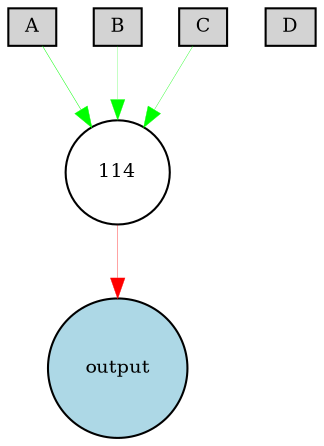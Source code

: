 digraph {
	node [fontsize=9 height=0.2 shape=circle width=0.2]
	A [fillcolor=lightgray shape=box style=filled]
	B [fillcolor=lightgray shape=box style=filled]
	C [fillcolor=lightgray shape=box style=filled]
	D [fillcolor=lightgray shape=box style=filled]
	output [fillcolor=lightblue style=filled]
	114 [fillcolor=white style=filled]
	C -> 114 [color=green penwidth=0.17663834891264046 style=solid]
	114 -> output [color=red penwidth=0.17164665883074465 style=solid]
	B -> 114 [color=green penwidth=0.10784531477857996 style=solid]
	A -> 114 [color=green penwidth=0.2315657341401147 style=solid]
}
